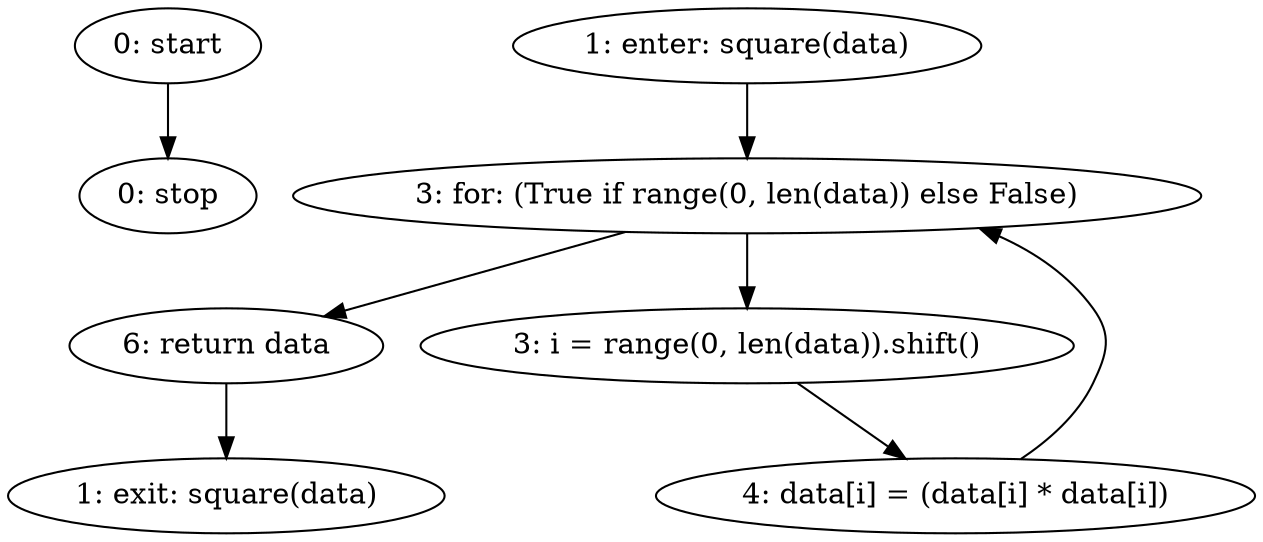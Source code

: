 strict digraph "" {
	node [label="\N"];
	0	[label="0: start"];
	7	[label="0: stop"];
	0 -> 7;
	1	[label="1: enter: square(data)"];
	3	[label="3: for: (True if range(0, len(data)) else False)"];
	1 -> 3;
	6	[label="6: return data"];
	3 -> 6;
	4	[label="3: i = range(0, len(data)).shift()"];
	3 -> 4;
	2	[label="1: exit: square(data)"];
	6 -> 2;
	5	[label="4: data[i] = (data[i] * data[i])"];
	4 -> 5;
	5 -> 3;
}
